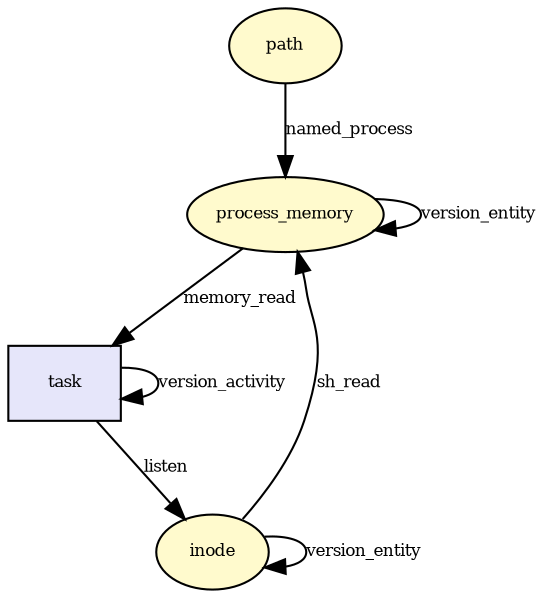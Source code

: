 digraph RGL__DirectedAdjacencyGraph {path[fontsize = 8,label = "path",shape = ellipse, fillcolor="#fffacd", style = filled]

process_memory[fontsize = 8,label = "process_memory",shape = ellipse, fillcolor="#fffacd", style = filled]

path -> process_memory[fontsize = 8,label = "named_process"]

task[fontsize = 8,label = "task",shape = rectangle, fillcolor="#e6e6fa", style = filled]

process_memory -> task[fontsize = 8,label = "memory_read"]

inode[fontsize = 8,label = "inode",shape = ellipse, fillcolor="#fffacd", style = filled]

task -> inode[fontsize = 8,label = "listen"]

task -> task[fontsize = 8,label = "version_activity"]

inode -> inode[fontsize = 8,label = "version_entity"]

inode -> process_memory[fontsize = 8,label = "sh_read"]

process_memory -> process_memory[fontsize = 8,label = "version_entity"]

}
